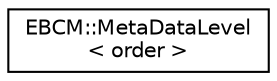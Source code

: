 digraph "Graphical Class Hierarchy"
{
  edge [fontname="Helvetica",fontsize="10",labelfontname="Helvetica",labelfontsize="10"];
  node [fontname="Helvetica",fontsize="10",shape=record];
  rankdir="LR";
  Node0 [label="EBCM::MetaDataLevel\l\< order \>",height=0.2,width=0.4,color="black", fillcolor="white", style="filled",URL="$classEBCM_1_1MetaDataLevel.html"];
}
